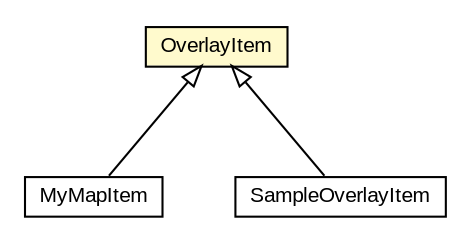 #!/usr/local/bin/dot
#
# Class diagram 
# Generated by UMLGraph version R5_6-24-gf6e263 (http://www.umlgraph.org/)
#

digraph G {
	edge [fontname="arial",fontsize=10,labelfontname="arial",labelfontsize=10];
	node [fontname="arial",fontsize=10,shape=plaintext];
	nodesep=0.25;
	ranksep=0.5;
	// org.osmdroid.samplefragments.models.MyMapItem
	c105922 [label=<<table title="org.osmdroid.samplefragments.models.MyMapItem" border="0" cellborder="1" cellspacing="0" cellpadding="2" port="p" href="../../samplefragments/models/MyMapItem.html">
		<tr><td><table border="0" cellspacing="0" cellpadding="1">
<tr><td align="center" balign="center"> MyMapItem </td></tr>
		</table></td></tr>
		</table>>, URL="../../samplefragments/models/MyMapItem.html", fontname="arial", fontcolor="black", fontsize=10.0];
	// org.osmdroid.samplefragments.models.SampleOverlayItem
	c105924 [label=<<table title="org.osmdroid.samplefragments.models.SampleOverlayItem" border="0" cellborder="1" cellspacing="0" cellpadding="2" port="p" href="../../samplefragments/models/SampleOverlayItem.html">
		<tr><td><table border="0" cellspacing="0" cellpadding="1">
<tr><td align="center" balign="center"> SampleOverlayItem </td></tr>
		</table></td></tr>
		</table>>, URL="../../samplefragments/models/SampleOverlayItem.html", fontname="arial", fontcolor="black", fontsize=10.0];
	// org.osmdroid.views.overlay.OverlayItem
	c106103 [label=<<table title="org.osmdroid.views.overlay.OverlayItem" border="0" cellborder="1" cellspacing="0" cellpadding="2" port="p" bgcolor="lemonChiffon" href="./OverlayItem.html">
		<tr><td><table border="0" cellspacing="0" cellpadding="1">
<tr><td align="center" balign="center"> OverlayItem </td></tr>
		</table></td></tr>
		</table>>, URL="./OverlayItem.html", fontname="arial", fontcolor="black", fontsize=10.0];
	//org.osmdroid.samplefragments.models.MyMapItem extends org.osmdroid.views.overlay.OverlayItem
	c106103:p -> c105922:p [dir=back,arrowtail=empty];
	//org.osmdroid.samplefragments.models.SampleOverlayItem extends org.osmdroid.views.overlay.OverlayItem
	c106103:p -> c105924:p [dir=back,arrowtail=empty];
}

